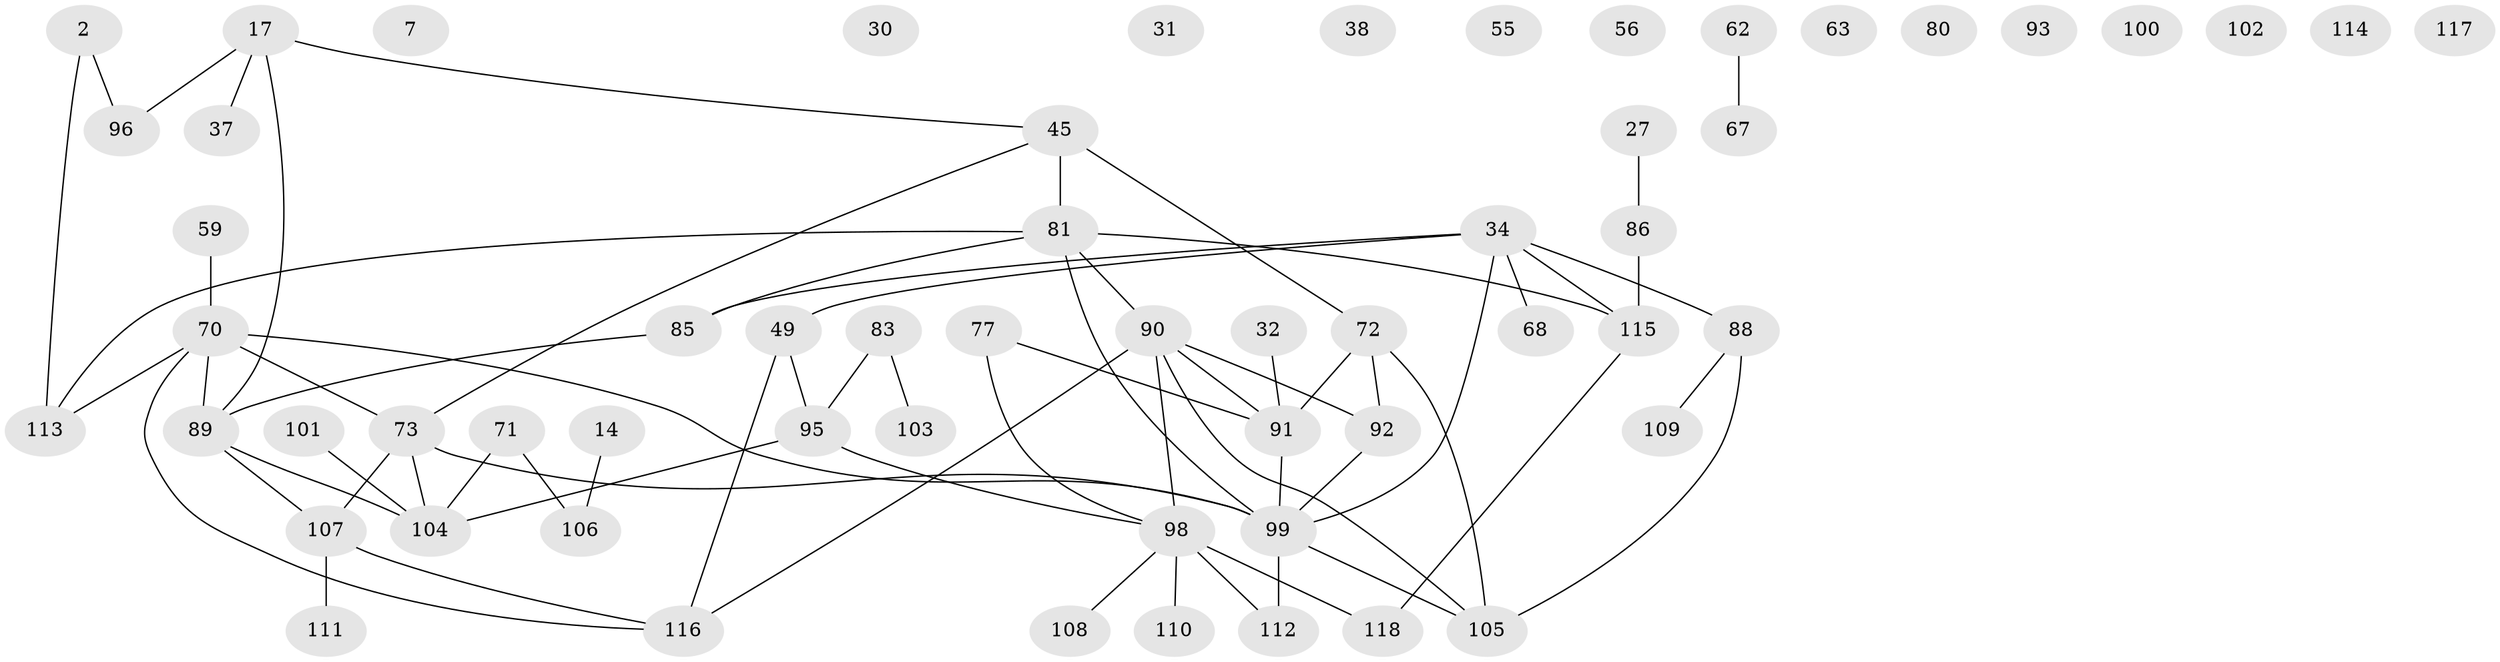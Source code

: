 // original degree distribution, {2: 0.2796610169491525, 4: 0.13559322033898305, 5: 0.05084745762711865, 0: 0.11016949152542373, 1: 0.19491525423728814, 3: 0.211864406779661, 8: 0.00847457627118644, 6: 0.00847457627118644}
// Generated by graph-tools (version 1.1) at 2025/40/03/09/25 04:40:38]
// undirected, 59 vertices, 69 edges
graph export_dot {
graph [start="1"]
  node [color=gray90,style=filled];
  2;
  7;
  14;
  17;
  27;
  30;
  31;
  32;
  34;
  37;
  38;
  45 [super="+6"];
  49 [super="+36"];
  55;
  56;
  59;
  62;
  63;
  67;
  68;
  70 [super="+5"];
  71;
  72 [super="+24"];
  73 [super="+22"];
  77;
  80;
  81 [super="+41+21"];
  83 [super="+61"];
  85 [super="+18+78"];
  86;
  88 [super="+52"];
  89 [super="+48"];
  90 [super="+79"];
  91 [super="+33+26"];
  92 [super="+82+35"];
  93;
  95 [super="+28+43"];
  96;
  98 [super="+11+57+94"];
  99 [super="+76+87+84"];
  100;
  101;
  102;
  103;
  104 [super="+53"];
  105 [super="+50+64"];
  106;
  107 [super="+29+54+60+69+51"];
  108;
  109;
  110;
  111;
  112 [super="+10"];
  113 [super="+40+8+75+58+1"];
  114;
  115 [super="+12"];
  116 [super="+97"];
  117;
  118;
  2 -- 96;
  2 -- 113;
  14 -- 106;
  17 -- 37;
  17 -- 96;
  17 -- 45;
  17 -- 89;
  27 -- 86;
  32 -- 91;
  34 -- 49;
  34 -- 68;
  34 -- 88;
  34 -- 115 [weight=2];
  34 -- 99 [weight=2];
  34 -- 85;
  45 -- 73;
  45 -- 81;
  45 -- 72 [weight=2];
  49 -- 116 [weight=2];
  49 -- 95 [weight=2];
  59 -- 70;
  62 -- 67;
  70 -- 73 [weight=2];
  70 -- 89;
  70 -- 116;
  70 -- 99;
  70 -- 113;
  71 -- 104;
  71 -- 106;
  72 -- 91;
  72 -- 105;
  72 -- 92;
  73 -- 104;
  73 -- 107;
  73 -- 99;
  77 -- 91;
  77 -- 98;
  81 -- 115;
  81 -- 85;
  81 -- 90;
  81 -- 99;
  81 -- 113;
  83 -- 103;
  83 -- 95;
  85 -- 89;
  86 -- 115;
  88 -- 109;
  88 -- 105;
  89 -- 107;
  89 -- 104;
  90 -- 92;
  90 -- 98;
  90 -- 116 [weight=2];
  90 -- 105;
  90 -- 91;
  91 -- 99;
  92 -- 99;
  95 -- 104;
  95 -- 98;
  98 -- 118;
  98 -- 108;
  98 -- 110;
  98 -- 112;
  99 -- 105 [weight=2];
  99 -- 112;
  101 -- 104;
  107 -- 111;
  107 -- 116;
  115 -- 118;
}
